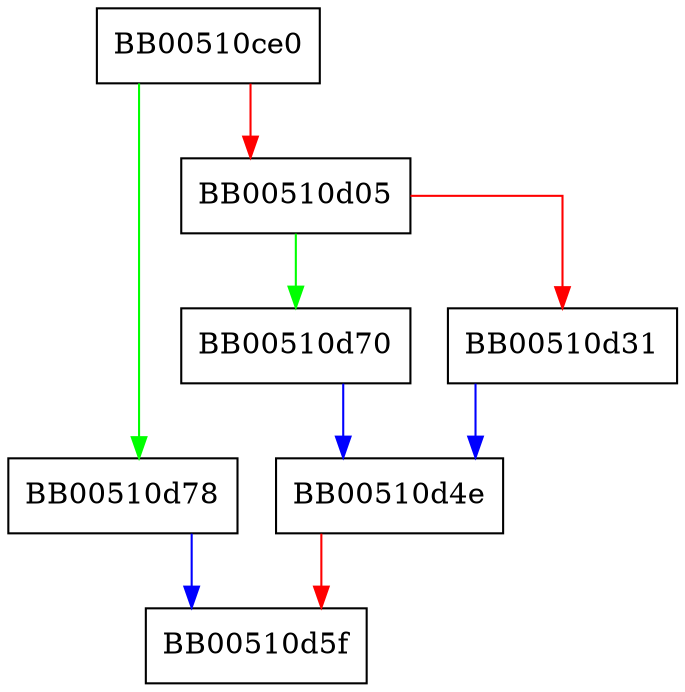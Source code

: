 digraph ASN1_d2i_fp {
  node [shape="box"];
  graph [splines=ortho];
  BB00510ce0 -> BB00510d78 [color="green"];
  BB00510ce0 -> BB00510d05 [color="red"];
  BB00510d05 -> BB00510d70 [color="green"];
  BB00510d05 -> BB00510d31 [color="red"];
  BB00510d31 -> BB00510d4e [color="blue"];
  BB00510d4e -> BB00510d5f [color="red"];
  BB00510d70 -> BB00510d4e [color="blue"];
  BB00510d78 -> BB00510d5f [color="blue"];
}